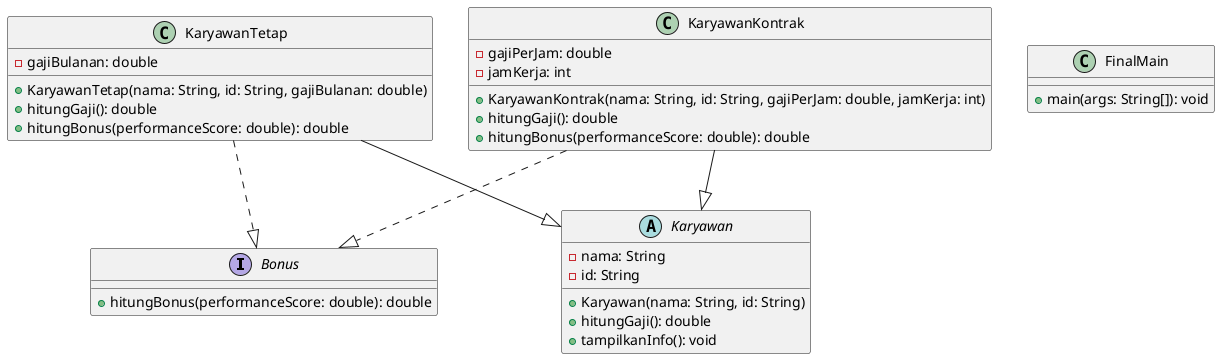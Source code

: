 @startuml puml

interface Bonus {
    +hitungBonus(performanceScore: double): double
}

abstract class Karyawan {
    - nama: String
    - id: String
    + Karyawan(nama: String, id: String)
    + hitungGaji(): double
    + tampilkanInfo(): void
}

class KaryawanTetap {
    - gajiBulanan: double
    + KaryawanTetap(nama: String, id: String, gajiBulanan: double)
    + hitungGaji(): double
    + hitungBonus(performanceScore: double): double
}

class KaryawanKontrak {
    - gajiPerJam: double
    - jamKerja: int
    + KaryawanKontrak(nama: String, id: String, gajiPerJam: double, jamKerja: int)
    + hitungGaji(): double
    + hitungBonus(performanceScore: double): double
}

class FinalMain {
    + main(args: String[]): void
}

KaryawanKontrak --|> Karyawan
KaryawanTetap --|> Karyawan
KaryawanTetap ..|> Bonus
KaryawanKontrak ..|> Bonus

@enduml
